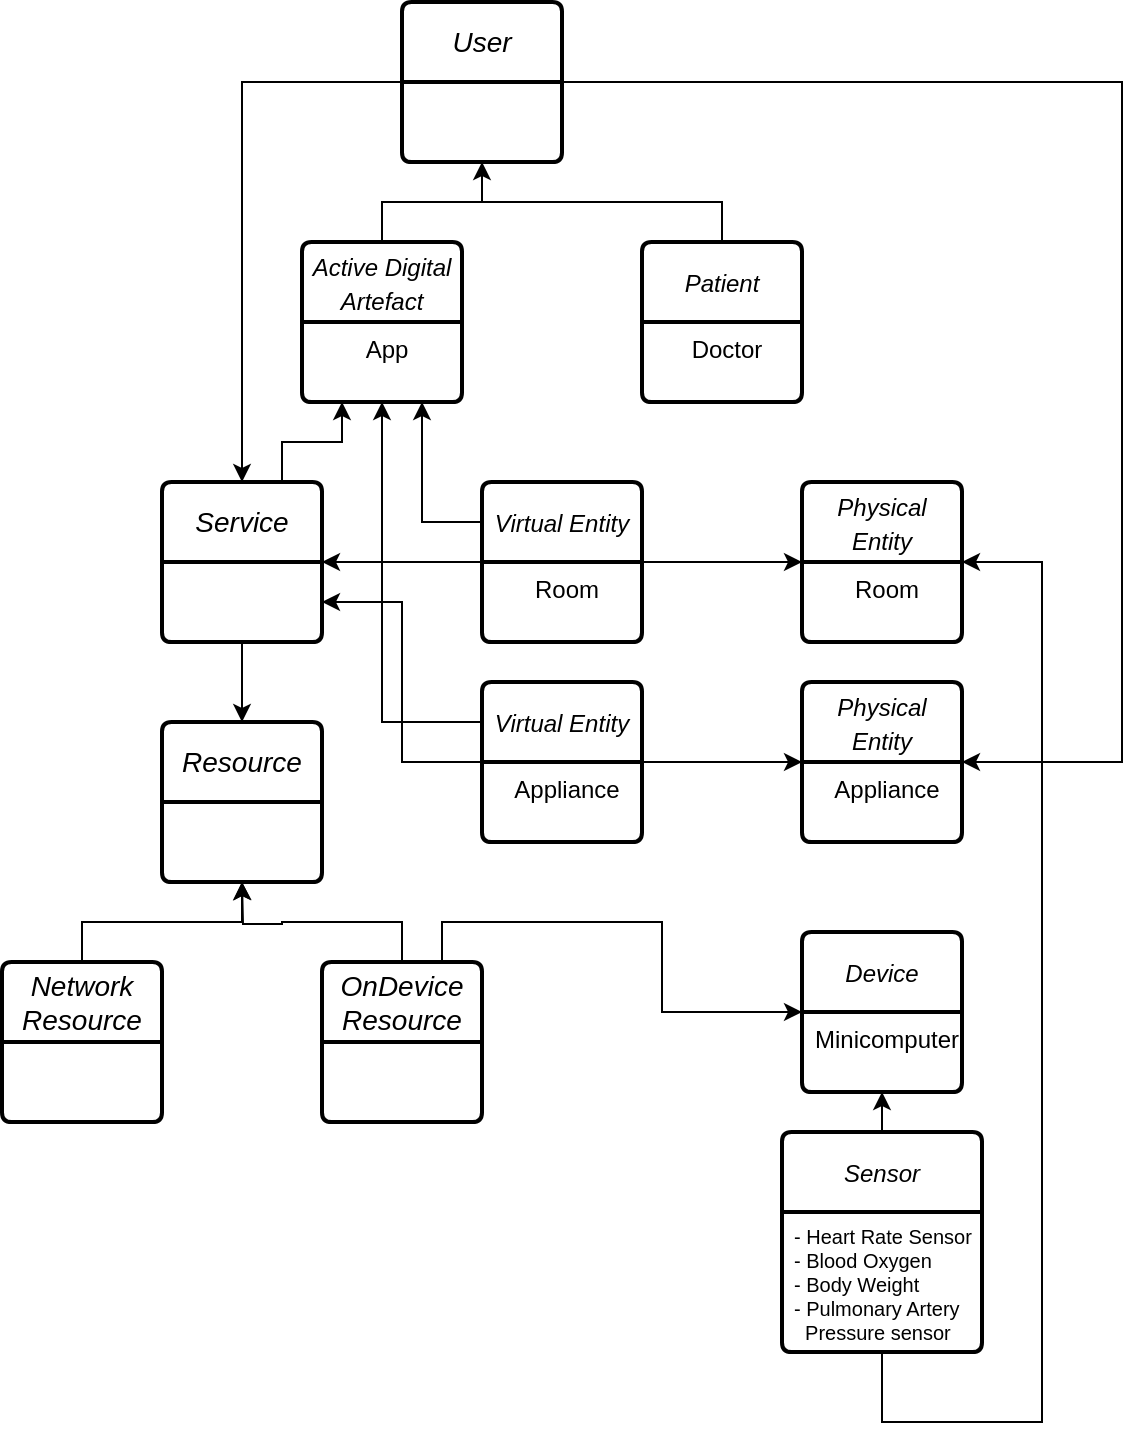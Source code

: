 <mxfile version="21.7.4" type="github">
  <diagram name="Page-1" id="26-dwmAiviZt6TYLzP4I">
    <mxGraphModel dx="1723" dy="773" grid="1" gridSize="10" guides="1" tooltips="1" connect="1" arrows="1" fold="1" page="1" pageScale="1" pageWidth="827" pageHeight="1169" math="0" shadow="0">
      <root>
        <mxCell id="0" />
        <mxCell id="1" parent="0" />
        <mxCell id="--w28whlUvl7S-UnBbm3-38" style="edgeStyle=orthogonalEdgeStyle;rounded=0;orthogonalLoop=1;jettySize=auto;html=1;exitX=0;exitY=0.5;exitDx=0;exitDy=0;entryX=0.5;entryY=0;entryDx=0;entryDy=0;" edge="1" parent="1" source="--w28whlUvl7S-UnBbm3-2" target="--w28whlUvl7S-UnBbm3-20">
          <mxGeometry relative="1" as="geometry" />
        </mxCell>
        <mxCell id="--w28whlUvl7S-UnBbm3-60" style="edgeStyle=orthogonalEdgeStyle;rounded=0;orthogonalLoop=1;jettySize=auto;html=1;exitX=1;exitY=0.5;exitDx=0;exitDy=0;entryX=1;entryY=0;entryDx=0;entryDy=0;" edge="1" parent="1" source="--w28whlUvl7S-UnBbm3-2" target="--w28whlUvl7S-UnBbm3-54">
          <mxGeometry relative="1" as="geometry">
            <Array as="points">
              <mxPoint x="600" y="160" />
              <mxPoint x="600" y="500" />
            </Array>
          </mxGeometry>
        </mxCell>
        <mxCell id="--w28whlUvl7S-UnBbm3-2" value="&lt;i&gt;User&lt;/i&gt;" style="swimlane;childLayout=stackLayout;horizontal=1;startSize=40;horizontalStack=0;rounded=1;fontSize=14;fontStyle=0;strokeWidth=2;resizeParent=0;resizeLast=1;shadow=0;dashed=0;align=center;arcSize=4;whiteSpace=wrap;html=1;" vertex="1" parent="1">
          <mxGeometry x="240" y="120" width="80" height="80" as="geometry">
            <mxRectangle x="250" y="150" width="80" height="50" as="alternateBounds" />
          </mxGeometry>
        </mxCell>
        <mxCell id="--w28whlUvl7S-UnBbm3-16" style="edgeStyle=orthogonalEdgeStyle;rounded=0;orthogonalLoop=1;jettySize=auto;html=1;exitX=0.5;exitY=0;exitDx=0;exitDy=0;entryX=0.5;entryY=1;entryDx=0;entryDy=0;" edge="1" parent="1" source="--w28whlUvl7S-UnBbm3-10" target="--w28whlUvl7S-UnBbm3-2">
          <mxGeometry relative="1" as="geometry" />
        </mxCell>
        <mxCell id="--w28whlUvl7S-UnBbm3-10" value="&lt;i style=&quot;border-color: var(--border-color); font-size: 12px;&quot;&gt;Active Digital Artefact&lt;/i&gt;" style="swimlane;childLayout=stackLayout;horizontal=1;startSize=40;horizontalStack=0;rounded=1;fontSize=14;fontStyle=0;strokeWidth=2;resizeParent=0;resizeLast=1;shadow=0;dashed=0;align=center;arcSize=4;whiteSpace=wrap;html=1;" vertex="1" parent="1">
          <mxGeometry x="190" y="240" width="80" height="80" as="geometry" />
        </mxCell>
        <mxCell id="--w28whlUvl7S-UnBbm3-11" value="&lt;div style=&quot;&quot;&gt;&lt;span style=&quot;background-color: initial;&quot;&gt;App&lt;/span&gt;&lt;/div&gt;" style="align=center;strokeColor=none;fillColor=none;spacingLeft=4;fontSize=12;verticalAlign=top;resizable=0;rotatable=0;part=1;html=1;" vertex="1" parent="--w28whlUvl7S-UnBbm3-10">
          <mxGeometry y="40" width="80" height="40" as="geometry" />
        </mxCell>
        <mxCell id="--w28whlUvl7S-UnBbm3-17" style="edgeStyle=orthogonalEdgeStyle;rounded=0;orthogonalLoop=1;jettySize=auto;html=1;exitX=0.5;exitY=0;exitDx=0;exitDy=0;endArrow=none;endFill=0;" edge="1" parent="1" source="--w28whlUvl7S-UnBbm3-13">
          <mxGeometry relative="1" as="geometry">
            <mxPoint x="280" y="220" as="targetPoint" />
            <Array as="points">
              <mxPoint x="400" y="220" />
            </Array>
          </mxGeometry>
        </mxCell>
        <mxCell id="--w28whlUvl7S-UnBbm3-13" value="&lt;i style=&quot;border-color: var(--border-color); font-size: 12px;&quot;&gt;Patient&lt;/i&gt;" style="swimlane;childLayout=stackLayout;horizontal=1;startSize=40;horizontalStack=0;rounded=1;fontSize=14;fontStyle=0;strokeWidth=2;resizeParent=0;resizeLast=1;shadow=0;dashed=0;align=center;arcSize=4;whiteSpace=wrap;html=1;" vertex="1" parent="1">
          <mxGeometry x="360" y="240" width="80" height="80" as="geometry" />
        </mxCell>
        <mxCell id="--w28whlUvl7S-UnBbm3-14" value="&lt;div style=&quot;&quot;&gt;Doctor&lt;/div&gt;" style="align=center;strokeColor=none;fillColor=none;spacingLeft=4;fontSize=12;verticalAlign=top;resizable=0;rotatable=0;part=1;html=1;" vertex="1" parent="--w28whlUvl7S-UnBbm3-13">
          <mxGeometry y="40" width="80" height="40" as="geometry" />
        </mxCell>
        <mxCell id="--w28whlUvl7S-UnBbm3-37" value="&lt;div style=&quot;&quot;&gt;&lt;br&gt;&lt;/div&gt;" style="align=center;strokeColor=none;fillColor=none;spacingLeft=4;fontSize=12;verticalAlign=top;resizable=0;rotatable=0;part=1;html=1;" vertex="1" parent="--w28whlUvl7S-UnBbm3-13">
          <mxGeometry y="80" width="80" as="geometry" />
        </mxCell>
        <mxCell id="--w28whlUvl7S-UnBbm3-43" style="edgeStyle=orthogonalEdgeStyle;rounded=0;orthogonalLoop=1;jettySize=auto;html=1;exitX=0;exitY=0.5;exitDx=0;exitDy=0;entryX=1;entryY=0.5;entryDx=0;entryDy=0;" edge="1" parent="1" source="--w28whlUvl7S-UnBbm3-18" target="--w28whlUvl7S-UnBbm3-20">
          <mxGeometry relative="1" as="geometry" />
        </mxCell>
        <mxCell id="--w28whlUvl7S-UnBbm3-58" style="edgeStyle=orthogonalEdgeStyle;rounded=0;orthogonalLoop=1;jettySize=auto;html=1;exitX=0;exitY=0.25;exitDx=0;exitDy=0;entryX=0.75;entryY=1;entryDx=0;entryDy=0;" edge="1" parent="1" source="--w28whlUvl7S-UnBbm3-18" target="--w28whlUvl7S-UnBbm3-11">
          <mxGeometry relative="1" as="geometry" />
        </mxCell>
        <mxCell id="--w28whlUvl7S-UnBbm3-18" value="&lt;i style=&quot;border-color: var(--border-color); font-size: 12px;&quot;&gt;Virtual Entity&lt;/i&gt;" style="swimlane;childLayout=stackLayout;horizontal=1;startSize=40;horizontalStack=0;rounded=1;fontSize=14;fontStyle=0;strokeWidth=2;resizeParent=0;resizeLast=1;shadow=0;dashed=0;align=center;arcSize=4;whiteSpace=wrap;html=1;" vertex="1" parent="1">
          <mxGeometry x="280" y="360" width="80" height="80" as="geometry" />
        </mxCell>
        <mxCell id="--w28whlUvl7S-UnBbm3-19" value="&lt;div style=&quot;&quot;&gt;&lt;span style=&quot;background-color: initial;&quot;&gt;Room&lt;/span&gt;&lt;/div&gt;" style="align=center;strokeColor=none;fillColor=none;spacingLeft=4;fontSize=12;verticalAlign=top;resizable=0;rotatable=0;part=1;html=1;" vertex="1" parent="--w28whlUvl7S-UnBbm3-18">
          <mxGeometry y="40" width="80" height="40" as="geometry" />
        </mxCell>
        <mxCell id="--w28whlUvl7S-UnBbm3-39" style="edgeStyle=orthogonalEdgeStyle;rounded=0;orthogonalLoop=1;jettySize=auto;html=1;exitX=0.5;exitY=1;exitDx=0;exitDy=0;entryX=0.5;entryY=0;entryDx=0;entryDy=0;" edge="1" parent="1" source="--w28whlUvl7S-UnBbm3-20" target="--w28whlUvl7S-UnBbm3-21">
          <mxGeometry relative="1" as="geometry" />
        </mxCell>
        <mxCell id="--w28whlUvl7S-UnBbm3-57" style="edgeStyle=orthogonalEdgeStyle;rounded=0;orthogonalLoop=1;jettySize=auto;html=1;exitX=0.75;exitY=0;exitDx=0;exitDy=0;entryX=0.25;entryY=1;entryDx=0;entryDy=0;" edge="1" parent="1" source="--w28whlUvl7S-UnBbm3-20" target="--w28whlUvl7S-UnBbm3-11">
          <mxGeometry relative="1" as="geometry" />
        </mxCell>
        <mxCell id="--w28whlUvl7S-UnBbm3-20" value="&lt;i&gt;Service&lt;/i&gt;" style="swimlane;childLayout=stackLayout;horizontal=1;startSize=40;horizontalStack=0;rounded=1;fontSize=14;fontStyle=0;strokeWidth=2;resizeParent=0;resizeLast=1;shadow=0;dashed=0;align=center;arcSize=4;whiteSpace=wrap;html=1;" vertex="1" parent="1">
          <mxGeometry x="120" y="360" width="80" height="80" as="geometry">
            <mxRectangle x="250" y="150" width="80" height="50" as="alternateBounds" />
          </mxGeometry>
        </mxCell>
        <mxCell id="--w28whlUvl7S-UnBbm3-21" value="&lt;i&gt;Resource&lt;/i&gt;" style="swimlane;childLayout=stackLayout;horizontal=1;startSize=40;horizontalStack=0;rounded=1;fontSize=14;fontStyle=0;strokeWidth=2;resizeParent=0;resizeLast=1;shadow=0;dashed=0;align=center;arcSize=4;whiteSpace=wrap;html=1;" vertex="1" parent="1">
          <mxGeometry x="120" y="480" width="80" height="80" as="geometry">
            <mxRectangle x="250" y="150" width="80" height="50" as="alternateBounds" />
          </mxGeometry>
        </mxCell>
        <mxCell id="--w28whlUvl7S-UnBbm3-40" style="edgeStyle=orthogonalEdgeStyle;rounded=0;orthogonalLoop=1;jettySize=auto;html=1;exitX=0.5;exitY=0;exitDx=0;exitDy=0;entryX=0.5;entryY=1;entryDx=0;entryDy=0;" edge="1" parent="1" source="--w28whlUvl7S-UnBbm3-22" target="--w28whlUvl7S-UnBbm3-21">
          <mxGeometry relative="1" as="geometry" />
        </mxCell>
        <mxCell id="--w28whlUvl7S-UnBbm3-22" value="&lt;i&gt;Network Resource&lt;/i&gt;" style="swimlane;childLayout=stackLayout;horizontal=1;startSize=40;horizontalStack=0;rounded=1;fontSize=14;fontStyle=0;strokeWidth=2;resizeParent=0;resizeLast=1;shadow=0;dashed=0;align=center;arcSize=4;whiteSpace=wrap;html=1;" vertex="1" parent="1">
          <mxGeometry x="40" y="600" width="80" height="80" as="geometry">
            <mxRectangle x="250" y="150" width="80" height="50" as="alternateBounds" />
          </mxGeometry>
        </mxCell>
        <mxCell id="--w28whlUvl7S-UnBbm3-41" style="edgeStyle=orthogonalEdgeStyle;rounded=0;orthogonalLoop=1;jettySize=auto;html=1;exitX=0.5;exitY=0;exitDx=0;exitDy=0;" edge="1" parent="1" source="--w28whlUvl7S-UnBbm3-23">
          <mxGeometry relative="1" as="geometry">
            <mxPoint x="160" y="560" as="targetPoint" />
          </mxGeometry>
        </mxCell>
        <mxCell id="--w28whlUvl7S-UnBbm3-47" style="edgeStyle=orthogonalEdgeStyle;rounded=0;orthogonalLoop=1;jettySize=auto;html=1;exitX=0.75;exitY=0;exitDx=0;exitDy=0;entryX=0;entryY=0;entryDx=0;entryDy=0;" edge="1" parent="1" source="--w28whlUvl7S-UnBbm3-23" target="--w28whlUvl7S-UnBbm3-32">
          <mxGeometry relative="1" as="geometry">
            <Array as="points">
              <mxPoint x="260" y="580" />
              <mxPoint x="370" y="580" />
              <mxPoint x="370" y="625" />
            </Array>
          </mxGeometry>
        </mxCell>
        <mxCell id="--w28whlUvl7S-UnBbm3-23" value="&lt;i&gt;OnDevice Resource&lt;/i&gt;" style="swimlane;childLayout=stackLayout;horizontal=1;startSize=40;horizontalStack=0;rounded=1;fontSize=14;fontStyle=0;strokeWidth=2;resizeParent=0;resizeLast=1;shadow=0;dashed=0;align=center;arcSize=4;whiteSpace=wrap;html=1;" vertex="1" parent="1">
          <mxGeometry x="200" y="600" width="80" height="80" as="geometry">
            <mxRectangle x="250" y="150" width="80" height="50" as="alternateBounds" />
          </mxGeometry>
        </mxCell>
        <mxCell id="--w28whlUvl7S-UnBbm3-26" value="&lt;i style=&quot;border-color: var(--border-color); font-size: 12px;&quot;&gt;Physical Entity&lt;/i&gt;" style="swimlane;childLayout=stackLayout;horizontal=1;startSize=40;horizontalStack=0;rounded=1;fontSize=14;fontStyle=0;strokeWidth=2;resizeParent=0;resizeLast=1;shadow=0;dashed=0;align=center;arcSize=4;whiteSpace=wrap;html=1;" vertex="1" parent="1">
          <mxGeometry x="440" y="360" width="80" height="80" as="geometry" />
        </mxCell>
        <mxCell id="--w28whlUvl7S-UnBbm3-27" value="&lt;div style=&quot;&quot;&gt;&lt;span style=&quot;background-color: initial;&quot;&gt;Room&lt;/span&gt;&lt;/div&gt;" style="align=center;strokeColor=none;fillColor=none;spacingLeft=4;fontSize=12;verticalAlign=top;resizable=0;rotatable=0;part=1;html=1;" vertex="1" parent="--w28whlUvl7S-UnBbm3-26">
          <mxGeometry y="40" width="80" height="40" as="geometry" />
        </mxCell>
        <mxCell id="--w28whlUvl7S-UnBbm3-31" value="&lt;span style=&quot;border-color: var(--border-color); font-size: 12px;&quot;&gt;Device&lt;/span&gt;" style="swimlane;childLayout=stackLayout;horizontal=1;startSize=40;horizontalStack=0;rounded=1;fontSize=14;fontStyle=2;strokeWidth=2;resizeParent=0;resizeLast=1;shadow=0;dashed=0;align=center;arcSize=4;whiteSpace=wrap;html=1;" vertex="1" parent="1">
          <mxGeometry x="440" y="585" width="80" height="80" as="geometry" />
        </mxCell>
        <mxCell id="--w28whlUvl7S-UnBbm3-32" value="&lt;div style=&quot;&quot;&gt;&lt;span style=&quot;background-color: initial;&quot;&gt;Minicomputer&lt;/span&gt;&lt;/div&gt;" style="align=center;strokeColor=none;fillColor=none;spacingLeft=4;fontSize=12;verticalAlign=top;resizable=0;rotatable=0;part=1;html=1;" vertex="1" parent="--w28whlUvl7S-UnBbm3-31">
          <mxGeometry y="40" width="80" height="40" as="geometry" />
        </mxCell>
        <mxCell id="--w28whlUvl7S-UnBbm3-48" style="edgeStyle=orthogonalEdgeStyle;rounded=0;orthogonalLoop=1;jettySize=auto;html=1;exitX=0.5;exitY=0;exitDx=0;exitDy=0;entryX=0.5;entryY=1;entryDx=0;entryDy=0;" edge="1" parent="1" source="--w28whlUvl7S-UnBbm3-33" target="--w28whlUvl7S-UnBbm3-32">
          <mxGeometry relative="1" as="geometry" />
        </mxCell>
        <mxCell id="--w28whlUvl7S-UnBbm3-33" value="&lt;span style=&quot;border-color: var(--border-color); font-size: 12px;&quot;&gt;Sensor&lt;/span&gt;" style="swimlane;childLayout=stackLayout;horizontal=1;startSize=40;horizontalStack=0;rounded=1;fontSize=14;fontStyle=2;strokeWidth=2;resizeParent=0;resizeLast=1;shadow=0;dashed=0;align=center;arcSize=4;whiteSpace=wrap;html=1;" vertex="1" parent="1">
          <mxGeometry x="430" y="685" width="100" height="110" as="geometry" />
        </mxCell>
        <mxCell id="--w28whlUvl7S-UnBbm3-34" value="&lt;div style=&quot;font-size: 10px;&quot;&gt;&lt;font style=&quot;font-size: 10px;&quot;&gt;- Heart Rate Sensor&lt;/font&gt;&lt;/div&gt;&lt;div style=&quot;font-size: 10px;&quot;&gt;&lt;font style=&quot;font-size: 10px;&quot;&gt;- Blood Oxygen&lt;/font&gt;&lt;/div&gt;&lt;div style=&quot;font-size: 10px;&quot;&gt;&lt;font style=&quot;font-size: 10px;&quot;&gt;- Body Weight&lt;/font&gt;&lt;/div&gt;&lt;div style=&quot;font-size: 10px;&quot;&gt;- Pulmonary Artery&amp;nbsp;&lt;/div&gt;&lt;div style=&quot;font-size: 10px;&quot;&gt;&amp;nbsp; Pressure sensor&lt;/div&gt;" style="align=left;strokeColor=none;fillColor=none;spacingLeft=4;fontSize=12;verticalAlign=top;resizable=0;rotatable=0;part=1;html=1;" vertex="1" parent="--w28whlUvl7S-UnBbm3-33">
          <mxGeometry y="40" width="100" height="70" as="geometry" />
        </mxCell>
        <mxCell id="--w28whlUvl7S-UnBbm3-45" style="edgeStyle=orthogonalEdgeStyle;rounded=0;orthogonalLoop=1;jettySize=auto;html=1;exitX=1;exitY=0;exitDx=0;exitDy=0;entryX=0;entryY=0;entryDx=0;entryDy=0;" edge="1" parent="1" source="--w28whlUvl7S-UnBbm3-19" target="--w28whlUvl7S-UnBbm3-27">
          <mxGeometry relative="1" as="geometry">
            <Array as="points">
              <mxPoint x="400" y="400" />
              <mxPoint x="400" y="400" />
            </Array>
          </mxGeometry>
        </mxCell>
        <mxCell id="--w28whlUvl7S-UnBbm3-49" style="edgeStyle=orthogonalEdgeStyle;rounded=0;orthogonalLoop=1;jettySize=auto;html=1;exitX=0.5;exitY=1;exitDx=0;exitDy=0;entryX=1;entryY=0;entryDx=0;entryDy=0;" edge="1" parent="1" source="--w28whlUvl7S-UnBbm3-34" target="--w28whlUvl7S-UnBbm3-27">
          <mxGeometry relative="1" as="geometry">
            <Array as="points">
              <mxPoint x="480" y="830" />
              <mxPoint x="560" y="830" />
              <mxPoint x="560" y="400" />
            </Array>
          </mxGeometry>
        </mxCell>
        <mxCell id="--w28whlUvl7S-UnBbm3-56" style="edgeStyle=orthogonalEdgeStyle;rounded=0;orthogonalLoop=1;jettySize=auto;html=1;exitX=0;exitY=0.5;exitDx=0;exitDy=0;entryX=1;entryY=0.75;entryDx=0;entryDy=0;" edge="1" parent="1" source="--w28whlUvl7S-UnBbm3-51" target="--w28whlUvl7S-UnBbm3-20">
          <mxGeometry relative="1" as="geometry" />
        </mxCell>
        <mxCell id="--w28whlUvl7S-UnBbm3-59" style="edgeStyle=orthogonalEdgeStyle;rounded=0;orthogonalLoop=1;jettySize=auto;html=1;exitX=0;exitY=0.25;exitDx=0;exitDy=0;entryX=0.5;entryY=1;entryDx=0;entryDy=0;" edge="1" parent="1" source="--w28whlUvl7S-UnBbm3-51" target="--w28whlUvl7S-UnBbm3-11">
          <mxGeometry relative="1" as="geometry" />
        </mxCell>
        <mxCell id="--w28whlUvl7S-UnBbm3-51" value="&lt;i style=&quot;border-color: var(--border-color); font-size: 12px;&quot;&gt;Virtual Entity&lt;/i&gt;" style="swimlane;childLayout=stackLayout;horizontal=1;startSize=40;horizontalStack=0;rounded=1;fontSize=14;fontStyle=0;strokeWidth=2;resizeParent=0;resizeLast=1;shadow=0;dashed=0;align=center;arcSize=4;whiteSpace=wrap;html=1;" vertex="1" parent="1">
          <mxGeometry x="280" y="460" width="80" height="80" as="geometry" />
        </mxCell>
        <mxCell id="--w28whlUvl7S-UnBbm3-52" value="&lt;div style=&quot;&quot;&gt;&lt;span style=&quot;background-color: initial;&quot;&gt;Appliance&lt;/span&gt;&lt;/div&gt;" style="align=center;strokeColor=none;fillColor=none;spacingLeft=4;fontSize=12;verticalAlign=top;resizable=0;rotatable=0;part=1;html=1;" vertex="1" parent="--w28whlUvl7S-UnBbm3-51">
          <mxGeometry y="40" width="80" height="40" as="geometry" />
        </mxCell>
        <mxCell id="--w28whlUvl7S-UnBbm3-53" value="&lt;i style=&quot;border-color: var(--border-color); font-size: 12px;&quot;&gt;Physical Entity&lt;/i&gt;" style="swimlane;childLayout=stackLayout;horizontal=1;startSize=40;horizontalStack=0;rounded=1;fontSize=14;fontStyle=0;strokeWidth=2;resizeParent=0;resizeLast=1;shadow=0;dashed=0;align=center;arcSize=4;whiteSpace=wrap;html=1;" vertex="1" parent="1">
          <mxGeometry x="440" y="460" width="80" height="80" as="geometry" />
        </mxCell>
        <mxCell id="--w28whlUvl7S-UnBbm3-54" value="&lt;div style=&quot;&quot;&gt;&lt;span style=&quot;background-color: initial;&quot;&gt;Appliance&lt;/span&gt;&lt;/div&gt;" style="align=center;strokeColor=none;fillColor=none;spacingLeft=4;fontSize=12;verticalAlign=top;resizable=0;rotatable=0;part=1;html=1;" vertex="1" parent="--w28whlUvl7S-UnBbm3-53">
          <mxGeometry y="40" width="80" height="40" as="geometry" />
        </mxCell>
        <mxCell id="--w28whlUvl7S-UnBbm3-55" style="edgeStyle=orthogonalEdgeStyle;rounded=0;orthogonalLoop=1;jettySize=auto;html=1;exitX=1;exitY=0;exitDx=0;exitDy=0;entryX=0;entryY=0;entryDx=0;entryDy=0;" edge="1" parent="1" source="--w28whlUvl7S-UnBbm3-52" target="--w28whlUvl7S-UnBbm3-54">
          <mxGeometry relative="1" as="geometry">
            <Array as="points">
              <mxPoint x="400" y="500" />
              <mxPoint x="400" y="500" />
            </Array>
          </mxGeometry>
        </mxCell>
      </root>
    </mxGraphModel>
  </diagram>
</mxfile>
